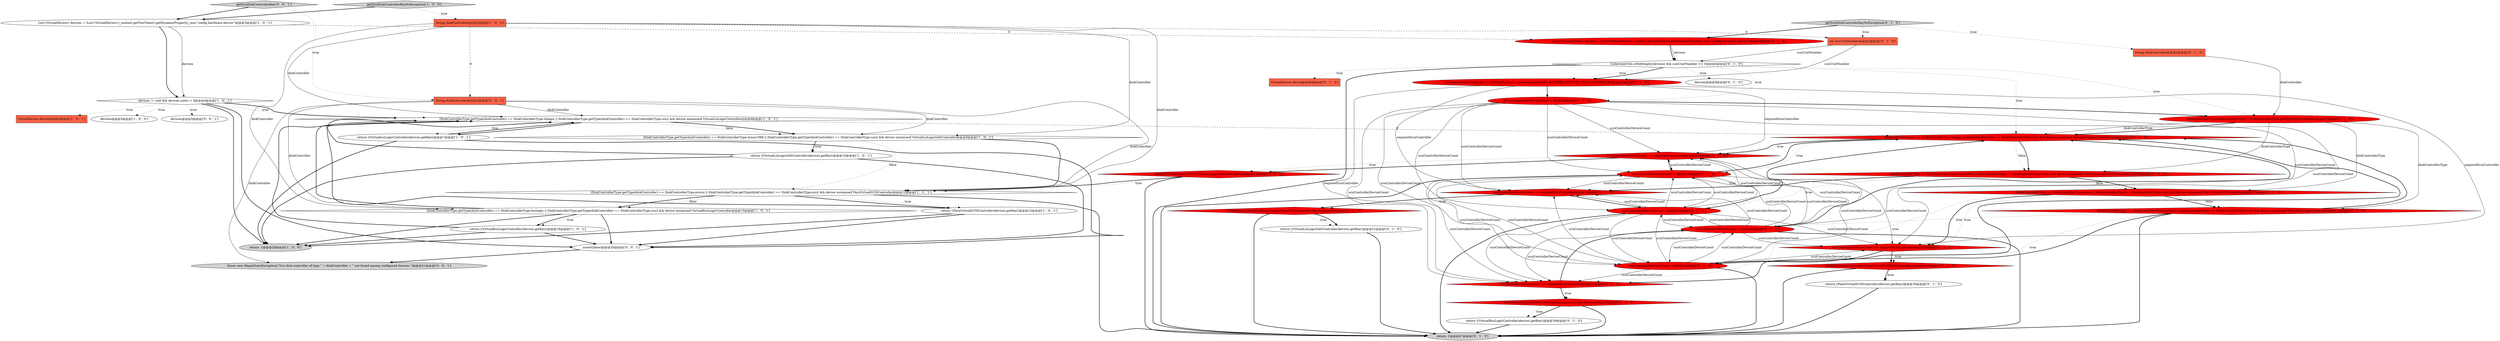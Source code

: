 digraph {
10 [style = filled, label = "return -1@@@20@@@['1', '0', '0']", fillcolor = lightgray, shape = ellipse image = "AAA0AAABBB1BBB"];
23 [style = filled, label = "int scsiControllerDeviceCount = 0@@@6@@@['0', '1', '0']", fillcolor = red, shape = ellipse image = "AAA1AAABBB2BBB"];
41 [style = filled, label = "isValidScsiDiskController((ParaVirtualSCSIController)device)@@@29@@@['0', '1', '0']", fillcolor = red, shape = diamond image = "AAA1AAABBB2BBB"];
11 [style = filled, label = "devices != null && devices.size() > 0@@@4@@@['1', '0', '1']", fillcolor = white, shape = diamond image = "AAA0AAABBB1BBB"];
37 [style = filled, label = "DiskControllerType diskControllerType = DiskControllerType.getType(diskController)@@@7@@@['0', '1', '0']", fillcolor = red, shape = ellipse image = "AAA1AAABBB2BBB"];
49 [style = filled, label = "getScsiDiskControllerKey['0', '0', '1']", fillcolor = lightgray, shape = diamond image = "AAA0AAABBB3BBB"];
8 [style = filled, label = "return ((VirtualLsiLogicController)device).getKey()@@@7@@@['1', '0', '1']", fillcolor = white, shape = ellipse image = "AAA0AAABBB1BBB"];
15 [style = filled, label = "List<VirtualDevice> devices = (List<VirtualDevice>)_context.getVimClient().getDynamicProperty(_mor,\"config.hardware.device\")@@@3@@@['0', '1', '0']", fillcolor = red, shape = ellipse image = "AAA1AAABBB2BBB"];
21 [style = filled, label = "scsiControllerDeviceCount == requiredScsiController@@@19@@@['0', '1', '0']", fillcolor = red, shape = diamond image = "AAA1AAABBB2BBB"];
48 [style = filled, label = "throw new IllegalStateException(\"Scsi disk controller of type \" + diskController + \" not found among configured devices.\")@@@21@@@['0', '0', '1']", fillcolor = lightgray, shape = ellipse image = "AAA0AAABBB3BBB"];
44 [style = filled, label = "return ((ParaVirtualSCSIController)device).getKey()@@@30@@@['0', '1', '0']", fillcolor = white, shape = ellipse image = "AAA0AAABBB2BBB"];
20 [style = filled, label = "String diskController@@@2@@@['0', '1', '0']", fillcolor = tomato, shape = box image = "AAA0AAABBB2BBB"];
47 [style = filled, label = "assert(false)@@@20@@@['0', '0', '1']", fillcolor = white, shape = ellipse image = "AAA0AAABBB3BBB"];
7 [style = filled, label = "return ((ParaVirtualSCSIController)device).getKey()@@@13@@@['1', '0', '1']", fillcolor = white, shape = ellipse image = "AAA0AAABBB1BBB"];
33 [style = filled, label = "CollectionUtils.isNotEmpty(devices) && scsiUnitNumber >= 0@@@4@@@['0', '1', '0']", fillcolor = white, shape = diamond image = "AAA0AAABBB2BBB"];
35 [style = filled, label = "scsiControllerDeviceCount == requiredScsiController@@@10@@@['0', '1', '0']", fillcolor = red, shape = diamond image = "AAA1AAABBB2BBB"];
13 [style = filled, label = "String diskController@@@2@@@['1', '0', '0']", fillcolor = tomato, shape = box image = "AAA1AAABBB1BBB"];
38 [style = filled, label = "scsiControllerDeviceCount == requiredScsiController@@@28@@@['0', '1', '0']", fillcolor = red, shape = diamond image = "AAA1AAABBB2BBB"];
1 [style = filled, label = "(DiskControllerType.getType(diskController) == DiskControllerType.buslogic || DiskControllerType.getType(diskController) == DiskControllerType.scsi) && device instanceof VirtualBusLogicController@@@15@@@['1', '0', '1']", fillcolor = white, shape = diamond image = "AAA0AAABBB1BBB"];
19 [style = filled, label = "scsiControllerDeviceCount++@@@25@@@['0', '1', '0']", fillcolor = red, shape = ellipse image = "AAA1AAABBB2BBB"];
16 [style = filled, label = "int requiredScsiController = scsiUnitNumber / VmwareHelper.MAX_ALLOWED_DEVICES_SCSI_CONTROLLER@@@5@@@['0', '1', '0']", fillcolor = red, shape = ellipse image = "AAA1AAABBB2BBB"];
26 [style = filled, label = "(diskControllerType == DiskControllerType.pvscsi || diskControllerType == DiskControllerType.scsi) && device instanceof ParaVirtualSCSIController@@@27@@@['0', '1', '0']", fillcolor = red, shape = diamond image = "AAA1AAABBB2BBB"];
29 [style = filled, label = "int scsiUnitNumber@@@2@@@['0', '1', '0']", fillcolor = tomato, shape = box image = "AAA1AAABBB2BBB"];
43 [style = filled, label = "(diskControllerType == DiskControllerType.lsilogic || diskControllerType == DiskControllerType.scsi) && device instanceof VirtualLsiLogicController@@@9@@@['0', '1', '0']", fillcolor = red, shape = diamond image = "AAA1AAABBB2BBB"];
22 [style = filled, label = "(diskControllerType == DiskControllerType.buslogic || diskControllerType == DiskControllerType.scsi) && device instanceof VirtualBusLogicController@@@36@@@['0', '1', '0']", fillcolor = red, shape = diamond image = "AAA1AAABBB2BBB"];
25 [style = filled, label = "isValidScsiDiskController((VirtualLsiLogicController)device)@@@11@@@['0', '1', '0']", fillcolor = red, shape = diamond image = "AAA1AAABBB2BBB"];
32 [style = filled, label = "return ((VirtualBusLogicController)device).getKey()@@@39@@@['0', '1', '0']", fillcolor = white, shape = ellipse image = "AAA0AAABBB2BBB"];
42 [style = filled, label = "return ((VirtualLsiLogicSASController)device).getKey()@@@21@@@['0', '1', '0']", fillcolor = white, shape = ellipse image = "AAA0AAABBB2BBB"];
14 [style = filled, label = "return ((VirtualBusLogicController)device).getKey()@@@16@@@['1', '0', '1']", fillcolor = white, shape = ellipse image = "AAA0AAABBB1BBB"];
40 [style = filled, label = "isValidScsiDiskController((VirtualLsiLogicSASController)device)@@@20@@@['0', '1', '0']", fillcolor = red, shape = diamond image = "AAA1AAABBB2BBB"];
4 [style = filled, label = "VirtualDevice device@@@5@@@['1', '0', '1']", fillcolor = tomato, shape = box image = "AAA0AAABBB1BBB"];
27 [style = filled, label = "scsiControllerDeviceCount++@@@34@@@['0', '1', '0']", fillcolor = red, shape = ellipse image = "AAA1AAABBB2BBB"];
2 [style = filled, label = "devices@@@5@@@['1', '0', '0']", fillcolor = white, shape = ellipse image = "AAA0AAABBB1BBB"];
46 [style = filled, label = "String diskController@@@2@@@['0', '0', '1']", fillcolor = tomato, shape = box image = "AAA0AAABBB3BBB"];
6 [style = filled, label = "List<VirtualDevice> devices = (List<VirtualDevice>)_context.getVimClient().getDynamicProperty(_mor,\"config.hardware.device\")@@@3@@@['1', '0', '1']", fillcolor = white, shape = ellipse image = "AAA0AAABBB1BBB"];
30 [style = filled, label = "return -1@@@47@@@['0', '1', '0']", fillcolor = lightgray, shape = ellipse image = "AAA0AAABBB2BBB"];
24 [style = filled, label = "isValidScsiDiskController((VirtualBusLogicController)device)@@@38@@@['0', '1', '0']", fillcolor = red, shape = diamond image = "AAA1AAABBB2BBB"];
39 [style = filled, label = "VirtualDevice device@@@8@@@['0', '1', '0']", fillcolor = tomato, shape = box image = "AAA0AAABBB2BBB"];
36 [style = filled, label = "getScsiDiskControllerKeyNoException['0', '1', '0']", fillcolor = lightgray, shape = diamond image = "AAA0AAABBB2BBB"];
18 [style = filled, label = "devices@@@8@@@['0', '1', '0']", fillcolor = white, shape = ellipse image = "AAA0AAABBB2BBB"];
45 [style = filled, label = "devices@@@5@@@['0', '0', '1']", fillcolor = white, shape = ellipse image = "AAA0AAABBB3BBB"];
9 [style = filled, label = "(DiskControllerType.getType(diskController) == DiskControllerType.pvscsi || DiskControllerType.getType(diskController) == DiskControllerType.scsi) && device instanceof ParaVirtualSCSIController@@@12@@@['1', '1', '1']", fillcolor = white, shape = diamond image = "AAA0AAABBB1BBB"];
0 [style = filled, label = "(DiskControllerType.getType(diskController) == DiskControllerType.lsilogic || DiskControllerType.getType(diskController) == DiskControllerType.scsi) && device instanceof VirtualLsiLogicController@@@6@@@['1', '0', '1']", fillcolor = white, shape = diamond image = "AAA0AAABBB1BBB"];
28 [style = filled, label = "(diskControllerType == DiskControllerType.lsisas1068 || diskControllerType == DiskControllerType.scsi) && device instanceof VirtualLsiLogicSASController@@@18@@@['0', '1', '0']", fillcolor = red, shape = diamond image = "AAA1AAABBB2BBB"];
17 [style = filled, label = "scsiControllerDeviceCount == requiredScsiController@@@37@@@['0', '1', '0']", fillcolor = red, shape = diamond image = "AAA1AAABBB2BBB"];
34 [style = filled, label = "scsiControllerDeviceCount++@@@43@@@['0', '1', '0']", fillcolor = red, shape = ellipse image = "AAA1AAABBB2BBB"];
31 [style = filled, label = "scsiControllerDeviceCount++@@@16@@@['0', '1', '0']", fillcolor = red, shape = ellipse image = "AAA1AAABBB2BBB"];
12 [style = filled, label = "getScsiDiskControllerKeyNoException['1', '0', '0']", fillcolor = lightgray, shape = diamond image = "AAA0AAABBB1BBB"];
3 [style = filled, label = "return ((VirtualLsiLogicSASController)device).getKey()@@@10@@@['1', '0', '1']", fillcolor = white, shape = ellipse image = "AAA0AAABBB1BBB"];
5 [style = filled, label = "(DiskControllerType.getType(diskController) == DiskControllerType.lsisas1068 || DiskControllerType.getType(diskController) == DiskControllerType.scsi) && device instanceof VirtualLsiLogicSASController@@@9@@@['1', '0', '1']", fillcolor = white, shape = diamond image = "AAA0AAABBB1BBB"];
5->3 [style = bold, label=""];
8->10 [style = bold, label=""];
15->33 [style = solid, label="devices"];
5->9 [style = bold, label=""];
31->27 [style = solid, label="scsiControllerDeviceCount"];
46->48 [style = solid, label="diskController"];
43->35 [style = dotted, label="true"];
28->21 [style = dotted, label="true"];
13->9 [style = solid, label="diskController"];
38->41 [style = dotted, label="true"];
25->30 [style = bold, label=""];
24->32 [style = bold, label=""];
34->19 [style = solid, label="scsiControllerDeviceCount"];
38->41 [style = bold, label=""];
28->19 [style = dotted, label="true"];
9->7 [style = bold, label=""];
46->1 [style = solid, label="diskController"];
34->38 [style = solid, label="scsiControllerDeviceCount"];
16->21 [style = solid, label="requiredScsiController"];
22->30 [style = bold, label=""];
26->22 [style = bold, label=""];
43->28 [style = dotted, label="false"];
24->30 [style = bold, label=""];
13->46 [style = dashed, label="0"];
36->20 [style = dotted, label="true"];
8->0 [style = bold, label=""];
31->21 [style = solid, label="scsiControllerDeviceCount"];
37->43 [style = bold, label=""];
28->21 [style = bold, label=""];
11->2 [style = dotted, label="true"];
43->35 [style = bold, label=""];
6->15 [style = dashed, label="0"];
6->11 [style = bold, label=""];
11->0 [style = dotted, label="true"];
13->0 [style = solid, label="diskController"];
0->8 [style = bold, label=""];
31->30 [style = bold, label=""];
31->38 [style = solid, label="scsiControllerDeviceCount"];
8->47 [style = bold, label=""];
0->5 [style = dotted, label="false"];
33->16 [style = dotted, label="true"];
29->16 [style = solid, label="scsiUnitNumber"];
27->35 [style = solid, label="scsiControllerDeviceCount"];
33->37 [style = dotted, label="true"];
28->26 [style = dotted, label="false"];
37->28 [style = solid, label="diskControllerType"];
23->35 [style = solid, label="scsiControllerDeviceCount"];
9->1 [style = dotted, label="false"];
35->31 [style = bold, label=""];
33->16 [style = bold, label=""];
21->19 [style = bold, label=""];
13->1 [style = solid, label="diskController"];
31->34 [style = solid, label="scsiControllerDeviceCount"];
47->48 [style = bold, label=""];
34->31 [style = solid, label="scsiControllerDeviceCount"];
13->29 [style = dashed, label="0"];
27->30 [style = bold, label=""];
22->43 [style = bold, label=""];
14->10 [style = bold, label=""];
7->0 [style = bold, label=""];
1->0 [style = bold, label=""];
5->3 [style = dotted, label="true"];
23->31 [style = solid, label="scsiControllerDeviceCount"];
19->27 [style = solid, label="scsiControllerDeviceCount"];
19->31 [style = solid, label="scsiControllerDeviceCount"];
3->0 [style = bold, label=""];
46->5 [style = solid, label="diskController"];
0->8 [style = dotted, label="true"];
3->10 [style = bold, label=""];
17->34 [style = bold, label=""];
41->30 [style = bold, label=""];
23->37 [style = bold, label=""];
27->38 [style = solid, label="scsiControllerDeviceCount"];
21->40 [style = dotted, label="true"];
33->18 [style = dotted, label="true"];
33->30 [style = bold, label=""];
22->17 [style = bold, label=""];
5->9 [style = dotted, label="false"];
16->38 [style = solid, label="requiredScsiController"];
36->29 [style = dotted, label="true"];
19->35 [style = solid, label="scsiControllerDeviceCount"];
9->1 [style = bold, label=""];
27->21 [style = solid, label="scsiControllerDeviceCount"];
49->46 [style = dotted, label="true"];
15->33 [style = bold, label=""];
35->25 [style = dotted, label="true"];
33->39 [style = dotted, label="true"];
40->42 [style = dotted, label="true"];
44->30 [style = bold, label=""];
19->34 [style = solid, label="scsiControllerDeviceCount"];
31->35 [style = solid, label="scsiControllerDeviceCount"];
24->32 [style = dotted, label="true"];
27->43 [style = bold, label=""];
31->19 [style = solid, label="scsiControllerDeviceCount"];
26->27 [style = dotted, label="true"];
25->9 [style = bold, label=""];
37->26 [style = solid, label="diskControllerType"];
38->27 [style = bold, label=""];
28->26 [style = bold, label=""];
6->11 [style = solid, label="devices"];
3->47 [style = bold, label=""];
0->43 [style = dashed, label="0"];
16->23 [style = bold, label=""];
11->4 [style = dotted, label="true"];
19->38 [style = solid, label="scsiControllerDeviceCount"];
32->30 [style = bold, label=""];
34->27 [style = solid, label="scsiControllerDeviceCount"];
23->19 [style = solid, label="scsiControllerDeviceCount"];
46->0 [style = solid, label="diskController"];
35->25 [style = bold, label=""];
12->13 [style = dotted, label="true"];
26->38 [style = dotted, label="true"];
20->37 [style = solid, label="diskController"];
23->27 [style = solid, label="scsiControllerDeviceCount"];
19->21 [style = solid, label="scsiControllerDeviceCount"];
11->10 [style = bold, label=""];
34->17 [style = solid, label="scsiControllerDeviceCount"];
27->31 [style = solid, label="scsiControllerDeviceCount"];
37->22 [style = solid, label="diskControllerType"];
14->47 [style = bold, label=""];
11->47 [style = bold, label=""];
31->43 [style = bold, label=""];
40->30 [style = bold, label=""];
46->9 [style = solid, label="diskController"];
27->19 [style = solid, label="scsiControllerDeviceCount"];
9->7 [style = dotted, label="true"];
16->17 [style = solid, label="requiredScsiController"];
34->43 [style = bold, label=""];
31->17 [style = solid, label="scsiControllerDeviceCount"];
29->33 [style = solid, label="scsiUnitNumber"];
19->43 [style = bold, label=""];
49->6 [style = bold, label=""];
41->44 [style = dotted, label="true"];
17->24 [style = dotted, label="true"];
16->35 [style = solid, label="requiredScsiController"];
0->5 [style = bold, label=""];
22->34 [style = dotted, label="true"];
34->35 [style = solid, label="scsiControllerDeviceCount"];
7->10 [style = bold, label=""];
7->47 [style = bold, label=""];
19->17 [style = solid, label="scsiControllerDeviceCount"];
33->43 [style = dotted, label="true"];
36->15 [style = bold, label=""];
23->21 [style = solid, label="scsiControllerDeviceCount"];
23->17 [style = solid, label="scsiControllerDeviceCount"];
9->30 [style = bold, label=""];
11->45 [style = dotted, label="true"];
1->14 [style = dotted, label="true"];
12->6 [style = bold, label=""];
13->5 [style = solid, label="diskController"];
34->30 [style = bold, label=""];
43->28 [style = bold, label=""];
26->22 [style = dotted, label="false"];
26->38 [style = bold, label=""];
33->23 [style = dotted, label="true"];
11->0 [style = bold, label=""];
17->24 [style = bold, label=""];
1->47 [style = bold, label=""];
25->9 [style = dotted, label="true"];
14->0 [style = bold, label=""];
34->21 [style = solid, label="scsiControllerDeviceCount"];
42->30 [style = bold, label=""];
27->17 [style = solid, label="scsiControllerDeviceCount"];
21->40 [style = bold, label=""];
43->31 [style = dotted, label="true"];
22->17 [style = dotted, label="true"];
1->14 [style = bold, label=""];
1->10 [style = bold, label=""];
41->44 [style = bold, label=""];
23->38 [style = solid, label="scsiControllerDeviceCount"];
23->34 [style = solid, label="scsiControllerDeviceCount"];
40->42 [style = bold, label=""];
27->34 [style = solid, label="scsiControllerDeviceCount"];
19->30 [style = bold, label=""];
37->43 [style = solid, label="diskControllerType"];
}

